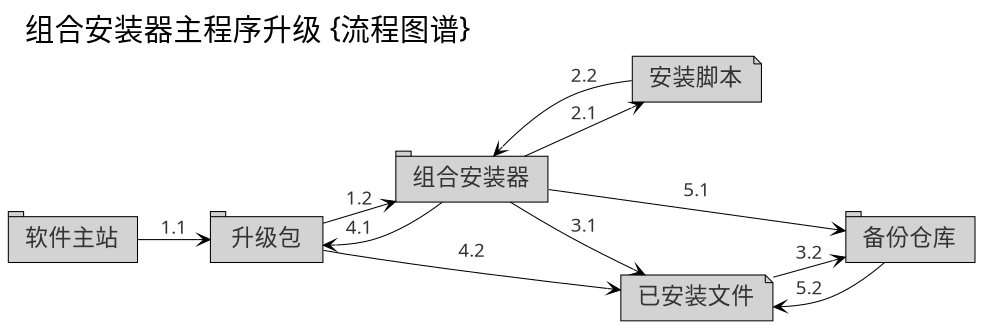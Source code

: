 digraph lb_install_main {
    /*生成命令:
$ dot -Tpng lb-installer-mainup.dot -o lb-installer-mainup.png -Tcmapx -o lb-crx-roles.map
    全局设定
    plaintext
    */
    graph [label="组合安装器主程序升级 {流程图谱}"
        ,fontsize=14.0
        ,fontname="WenQuanYi Micro Hei"
        ,labeljust="l",labelloc="t",center=1
        ,ranksep=0.3,center=1,ratio=compress
        ,rankdir=LR
        ];

    node[fontsize=11.0,height=0.3
        ,fontname="WenQuanYi Micro Hei"
        ,style="filled,setlinewidth(0.5)",fontcolor="#333333"
        ,shape=tab 
        ];

    edge [fontsize=9.0,fontcolor="#333333"
        ,fontname="WenQuanYi Micro Hei"
        ,arrowsize=0.6,arrowhead=vee,arrowtail=none
        ,style="setlinewidth(0.5)"
        ];
/*
    src [label="源码",shape=ellipse,style="filled,dashed,setlinewidth(5)"
        ,color="#333333",fillcolor=dimgray
        ,URL="http://code.google.com/p/zoomquiet/source/browse/dot/obp/csdndr1-km.dot?repo=tangle"];
    /*图元声明
    start       [label="流程开始/结束",shape=point];
    end         [label="",shape=doublecircle,fillcolor=red];

    box         [label="实体/对象",shape=box];
    ellipse     [label="行动/节点",shape=ellipse];
    egg         [label="用户/人物",shape=egg];
    plaintext   [label="状态/属性",shape=plaintext,fillcolor=whitesmoke];
    diamond     [label="判别",shape=diamond];
    note        [label="注释",shape=note];
    tab         [label="目录/模块",shape=tab];
    db          [label="数据库",shape=box3d];
    component   [label="主机/组件",shape=component];
  ,style="rounded,dotted"];
*/

    srv [label="软件主站"];
    upPacket [label="升级包"];

        srv->upPacket [label="1.1"];
        upPacket->installer [label="1.2"];
    subgraph client {
        label="用户本地";
    
        installer [label="组合安装器"];
        usageFiles [label="已安装文件",shape=note];
        bkStore [label="备份仓库"];
        inScript [label="安装脚本",shape=note];

            installer->inScript[label="2.1"];
            inScript->installer[label="2.2"];

            installer->usageFiles[label="3.1"];
            usageFiles->bkStore[label="3.2"];

            installer->upPacket[label="4.1"];
            upPacket->usageFiles[label="4.2"];

            installer->bkStore[label="5.1"];
            bkStore->usageFiles[label="5.2"];

    }


    /*
            lbcrxo->crxstore [label="代理发布"];
        lbcrxo->{crxdev crxauthor} [label="聚集"];
    {lbcrx lbcore}->lbcn [label="公告"];
    {hr goal km what acteam EK}->etc [style="dotted"];
    nodeA->nodeB [label="日常",color=azure,style="setlinewidth(1)"];
    nodeA->nodeB [label="活跃",color=azure,style="setlinewidth(2)"];
    nodeA->nodeB [label="兴奋",color=azure,style="setlinewidth(3)"];
    lotsMon->existProg;
        tonesOptions->existProg;
    
    */


    edge [style=invis];

}
